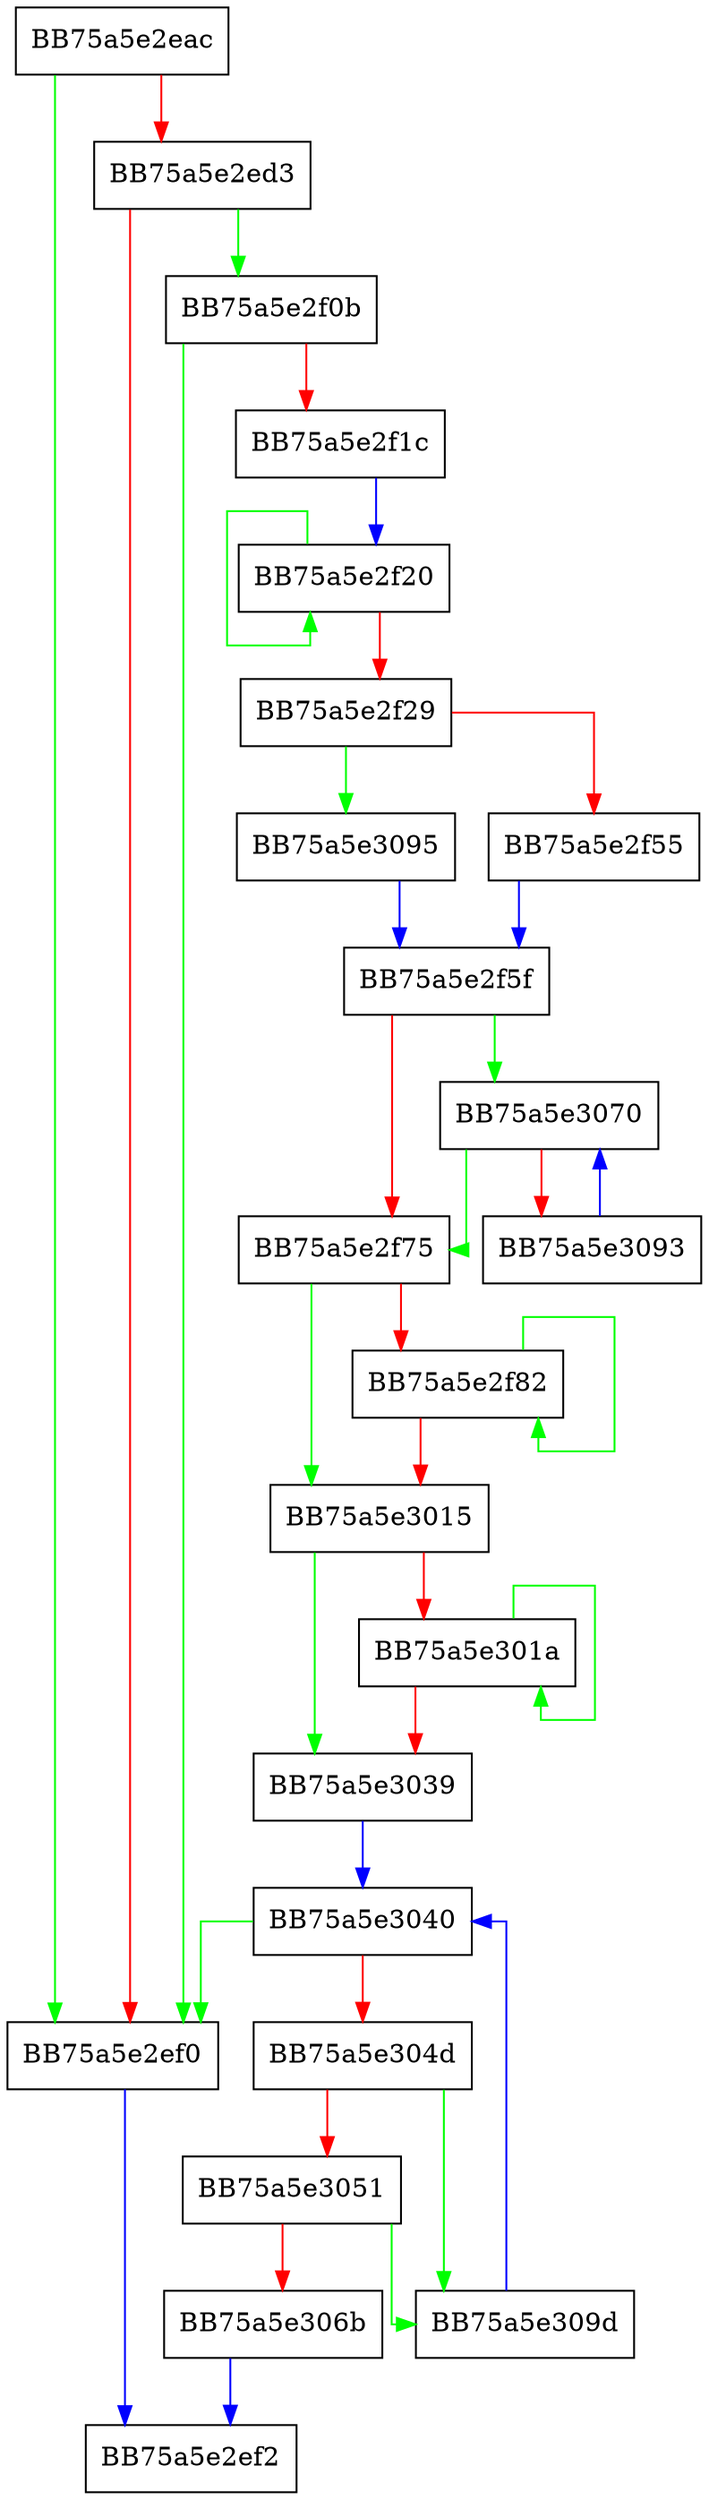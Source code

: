 digraph Native_VBS_VBSWG_based_gen {
  node [shape="box"];
  graph [splines=ortho];
  BB75a5e2eac -> BB75a5e2ef0 [color="green"];
  BB75a5e2eac -> BB75a5e2ed3 [color="red"];
  BB75a5e2ed3 -> BB75a5e2f0b [color="green"];
  BB75a5e2ed3 -> BB75a5e2ef0 [color="red"];
  BB75a5e2ef0 -> BB75a5e2ef2 [color="blue"];
  BB75a5e2f0b -> BB75a5e2ef0 [color="green"];
  BB75a5e2f0b -> BB75a5e2f1c [color="red"];
  BB75a5e2f1c -> BB75a5e2f20 [color="blue"];
  BB75a5e2f20 -> BB75a5e2f20 [color="green"];
  BB75a5e2f20 -> BB75a5e2f29 [color="red"];
  BB75a5e2f29 -> BB75a5e3095 [color="green"];
  BB75a5e2f29 -> BB75a5e2f55 [color="red"];
  BB75a5e2f55 -> BB75a5e2f5f [color="blue"];
  BB75a5e2f5f -> BB75a5e3070 [color="green"];
  BB75a5e2f5f -> BB75a5e2f75 [color="red"];
  BB75a5e2f75 -> BB75a5e3015 [color="green"];
  BB75a5e2f75 -> BB75a5e2f82 [color="red"];
  BB75a5e2f82 -> BB75a5e2f82 [color="green"];
  BB75a5e2f82 -> BB75a5e3015 [color="red"];
  BB75a5e3015 -> BB75a5e3039 [color="green"];
  BB75a5e3015 -> BB75a5e301a [color="red"];
  BB75a5e301a -> BB75a5e301a [color="green"];
  BB75a5e301a -> BB75a5e3039 [color="red"];
  BB75a5e3039 -> BB75a5e3040 [color="blue"];
  BB75a5e3040 -> BB75a5e2ef0 [color="green"];
  BB75a5e3040 -> BB75a5e304d [color="red"];
  BB75a5e304d -> BB75a5e309d [color="green"];
  BB75a5e304d -> BB75a5e3051 [color="red"];
  BB75a5e3051 -> BB75a5e309d [color="green"];
  BB75a5e3051 -> BB75a5e306b [color="red"];
  BB75a5e306b -> BB75a5e2ef2 [color="blue"];
  BB75a5e3070 -> BB75a5e2f75 [color="green"];
  BB75a5e3070 -> BB75a5e3093 [color="red"];
  BB75a5e3093 -> BB75a5e3070 [color="blue"];
  BB75a5e3095 -> BB75a5e2f5f [color="blue"];
  BB75a5e309d -> BB75a5e3040 [color="blue"];
}
